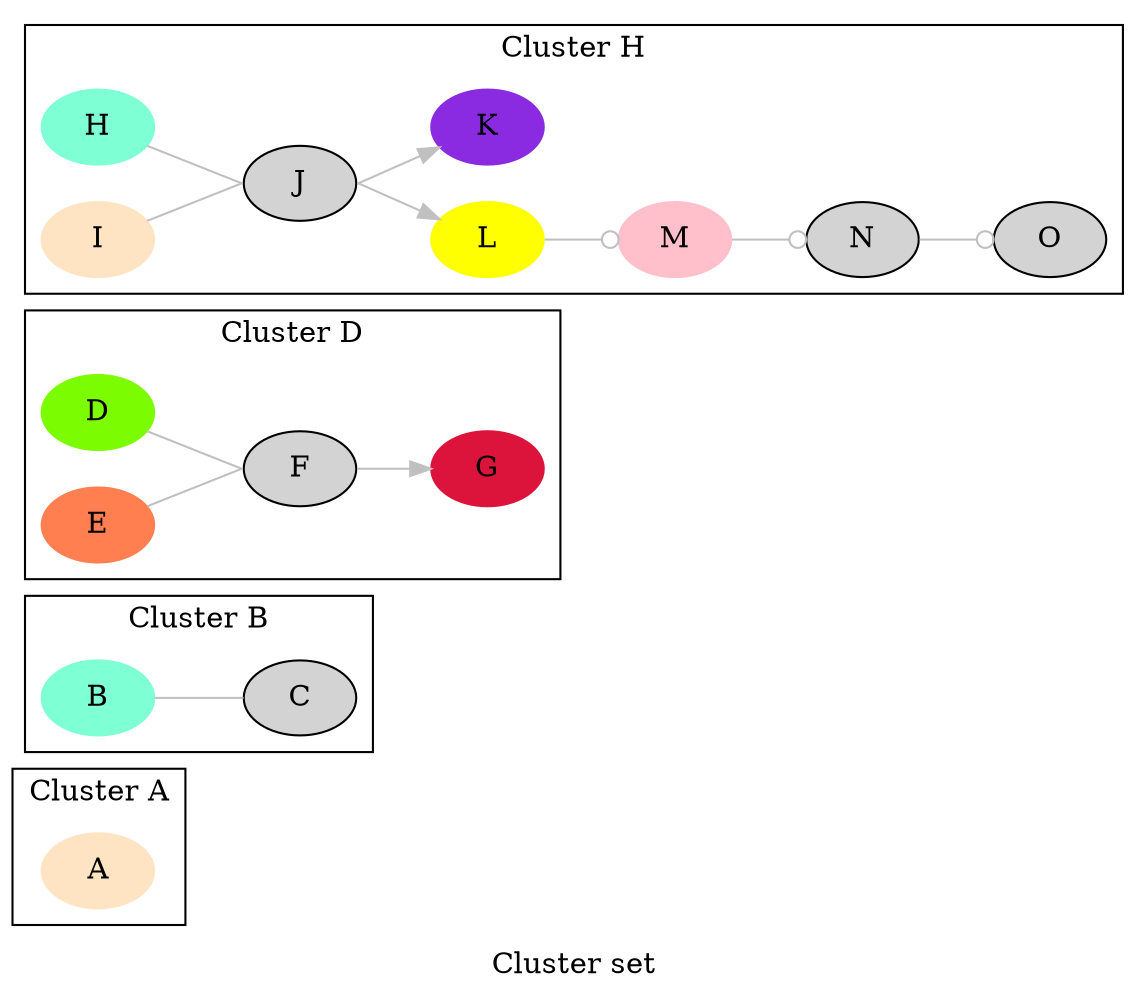 digraph Perl
{
graph [ label="Cluster set" rankdir="LR" ]

subgraph "cluster A"
{
graph [ label="Cluster A" rankdir="LR" ]

"A" [ color="bisque" shape="oval" style="filled" ]
}

subgraph "cluster B"
{
graph [ label="Cluster B" rankdir="LR" ]

"B" [ color="aquamarine" shape="oval" style="filled" ]
"C" [ shape="oval" style="filled" ]
"B" -> "C" [ arrowhead="none" color="grey" label="" samehead="1" ]
}

subgraph "cluster D"
{
graph [ label="Cluster D" rankdir="LR" ]

"D" [ color="lawngreen" shape="oval" style="filled" ]
"F" [ shape="oval" style="filled" ]
"D" -> "F" [ arrowhead="none" color="grey" label="" samehead="1" ]
"E" [ color="coral" shape="oval" style="filled" ]
"F" [ shape="oval" style="filled" ]
"E" -> "F" [ arrowhead="none" color="grey" label="" samehead="1" ]
"F" [ shape="oval" style="filled" ]
"G" [ color="crimson" shape="oval" style="filled" ]
"F" -> "G" [ color="grey" label="" sametail="1" ]
}

subgraph "cluster H"
{
graph [ label="Cluster H" rankdir="LR" ]

"H" [ color="aquamarine" shape="oval" style="filled" ]
"J" [ shape="oval" style="filled" ]
"H" -> "J" [ arrowhead="none" color="grey" label="" samehead="1" ]
"I" [ color="bisque" shape="oval" style="filled" ]
"J" [ shape="oval" style="filled" ]
"I" -> "J" [ arrowhead="none" color="grey" label="" samehead="1" ]
"J" [ shape="oval" style="filled" ]
"L" [ color="yellow" shape="oval" style="filled" ]
"J" -> "L" [ color="grey" label="" sametail="1" ]
"J" [ shape="oval" style="filled" ]
"K" [ color="blueviolet" shape="oval" style="filled" ]
"J" -> "K" [ color="grey" label="" sametail="1" ]
"L" [ color="yellow" shape="oval" style="filled" ]
"M" [ color="pink" shape="oval" style="filled" ]
"L" -> "M" [ arrowhead="odot" color="grey" label="" ]
"M" [ color="pink" shape="oval" style="filled" ]
"N" [ shape="oval" style="filled" ]
"M" -> "N" [ arrowhead="odot" color="grey" label="" ]
"N" [ shape="oval" style="filled" ]
"O" [ shape="oval" style="filled" ]
"N" -> "O" [ arrowhead="odot" color="grey" label="" ]
}
}
